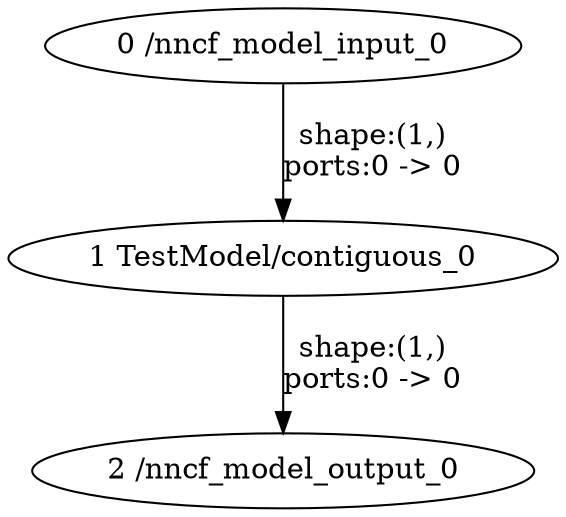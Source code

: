 strict digraph  {
"0 /nncf_model_input_0" [id=0, type=nncf_model_input];
"1 TestModel/contiguous_0" [id=1, type=contiguous];
"2 /nncf_model_output_0" [id=2, type=nncf_model_output];
"0 /nncf_model_input_0" -> "1 TestModel/contiguous_0"  [label="shape:(1,)\nports:0 -> 0", style=solid];
"1 TestModel/contiguous_0" -> "2 /nncf_model_output_0"  [label="shape:(1,)\nports:0 -> 0", style=solid];
}
